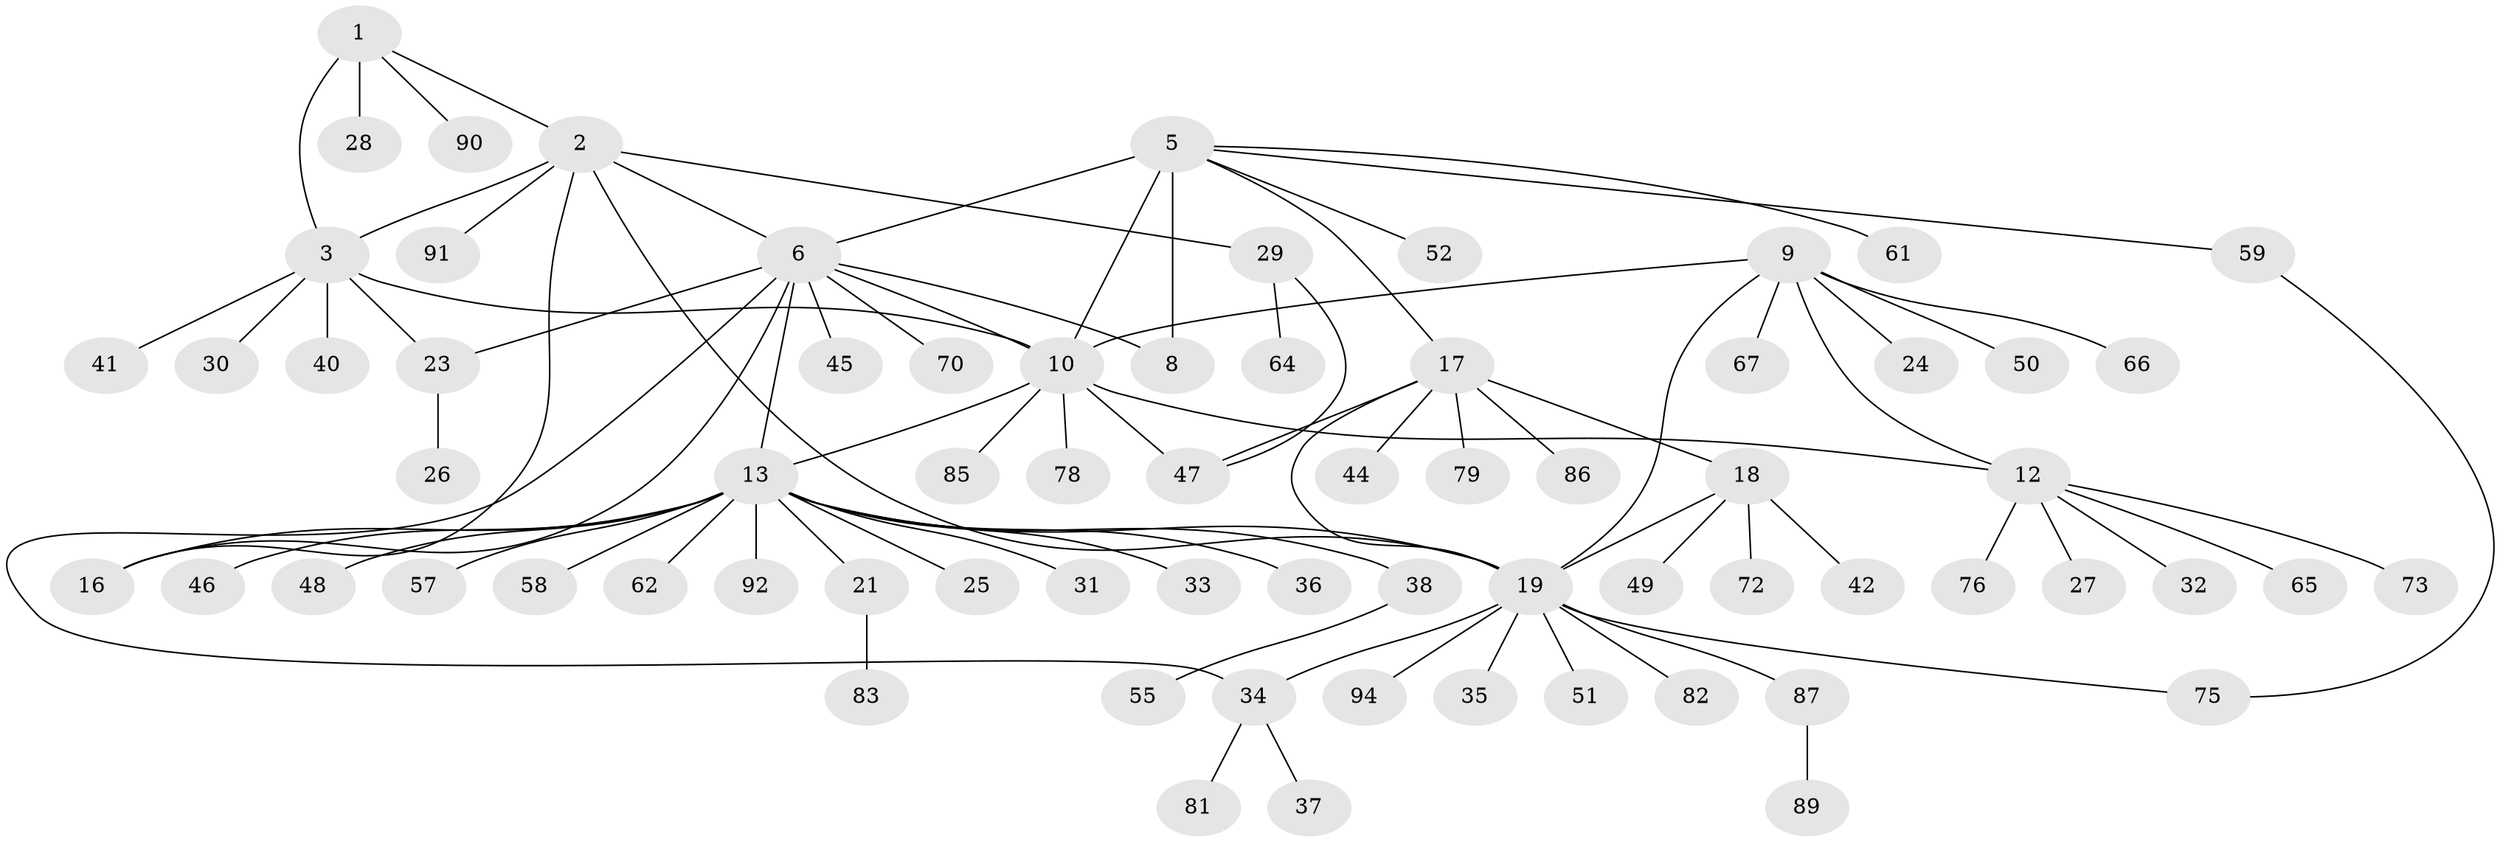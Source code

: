// original degree distribution, {6: 0.0425531914893617, 8: 0.02127659574468085, 7: 0.031914893617021274, 4: 0.06382978723404255, 5: 0.031914893617021274, 9: 0.02127659574468085, 10: 0.02127659574468085, 14: 0.010638297872340425, 2: 0.13829787234042554, 1: 0.5957446808510638, 3: 0.02127659574468085}
// Generated by graph-tools (version 1.1) at 2025/42/03/06/25 10:42:09]
// undirected, 71 vertices, 87 edges
graph export_dot {
graph [start="1"]
  node [color=gray90,style=filled];
  1 [super="+74"];
  2;
  3 [super="+4"];
  5 [super="+7"];
  6 [super="+15"];
  8 [super="+54"];
  9 [super="+11"];
  10 [super="+69"];
  12 [super="+60"];
  13 [super="+14"];
  16 [super="+22"];
  17 [super="+20"];
  18 [super="+84"];
  19 [super="+43"];
  21;
  23 [super="+80"];
  24;
  25;
  26;
  27 [super="+77"];
  28;
  29 [super="+39"];
  30;
  31;
  32;
  33;
  34 [super="+56"];
  35;
  36;
  37 [super="+53"];
  38;
  40;
  41;
  42;
  44;
  45;
  46;
  47 [super="+63"];
  48;
  49 [super="+68"];
  50;
  51;
  52;
  55;
  57;
  58;
  59;
  61;
  62;
  64;
  65;
  66;
  67 [super="+71"];
  70;
  72;
  73;
  75;
  76;
  78;
  79;
  81;
  82 [super="+88"];
  83;
  85;
  86;
  87;
  89;
  90;
  91;
  92 [super="+93"];
  94;
  1 -- 2;
  1 -- 3 [weight=2];
  1 -- 28;
  1 -- 90;
  2 -- 3 [weight=2];
  2 -- 6;
  2 -- 16;
  2 -- 19;
  2 -- 29;
  2 -- 91;
  3 -- 10;
  3 -- 23;
  3 -- 30;
  3 -- 41;
  3 -- 40;
  5 -- 6 [weight=2];
  5 -- 8 [weight=2];
  5 -- 61;
  5 -- 17;
  5 -- 52;
  5 -- 10;
  5 -- 59;
  6 -- 8;
  6 -- 10;
  6 -- 23;
  6 -- 34;
  6 -- 16;
  6 -- 45;
  6 -- 70;
  6 -- 13 [weight=2];
  9 -- 10 [weight=2];
  9 -- 12 [weight=2];
  9 -- 24;
  9 -- 66;
  9 -- 50;
  9 -- 67;
  9 -- 19;
  10 -- 12;
  10 -- 13;
  10 -- 47;
  10 -- 78;
  10 -- 85;
  12 -- 27;
  12 -- 32;
  12 -- 65;
  12 -- 73;
  12 -- 76;
  13 -- 16 [weight=2];
  13 -- 19;
  13 -- 21;
  13 -- 25;
  13 -- 31;
  13 -- 36;
  13 -- 58;
  13 -- 33;
  13 -- 38;
  13 -- 46;
  13 -- 48;
  13 -- 57;
  13 -- 92;
  13 -- 62;
  17 -- 18 [weight=2];
  17 -- 19 [weight=2];
  17 -- 86;
  17 -- 44;
  17 -- 79;
  17 -- 47;
  18 -- 19;
  18 -- 42;
  18 -- 49;
  18 -- 72;
  19 -- 35;
  19 -- 51;
  19 -- 75;
  19 -- 82;
  19 -- 87;
  19 -- 94;
  19 -- 34;
  21 -- 83;
  23 -- 26;
  29 -- 47;
  29 -- 64;
  34 -- 37;
  34 -- 81;
  38 -- 55;
  59 -- 75;
  87 -- 89;
}
